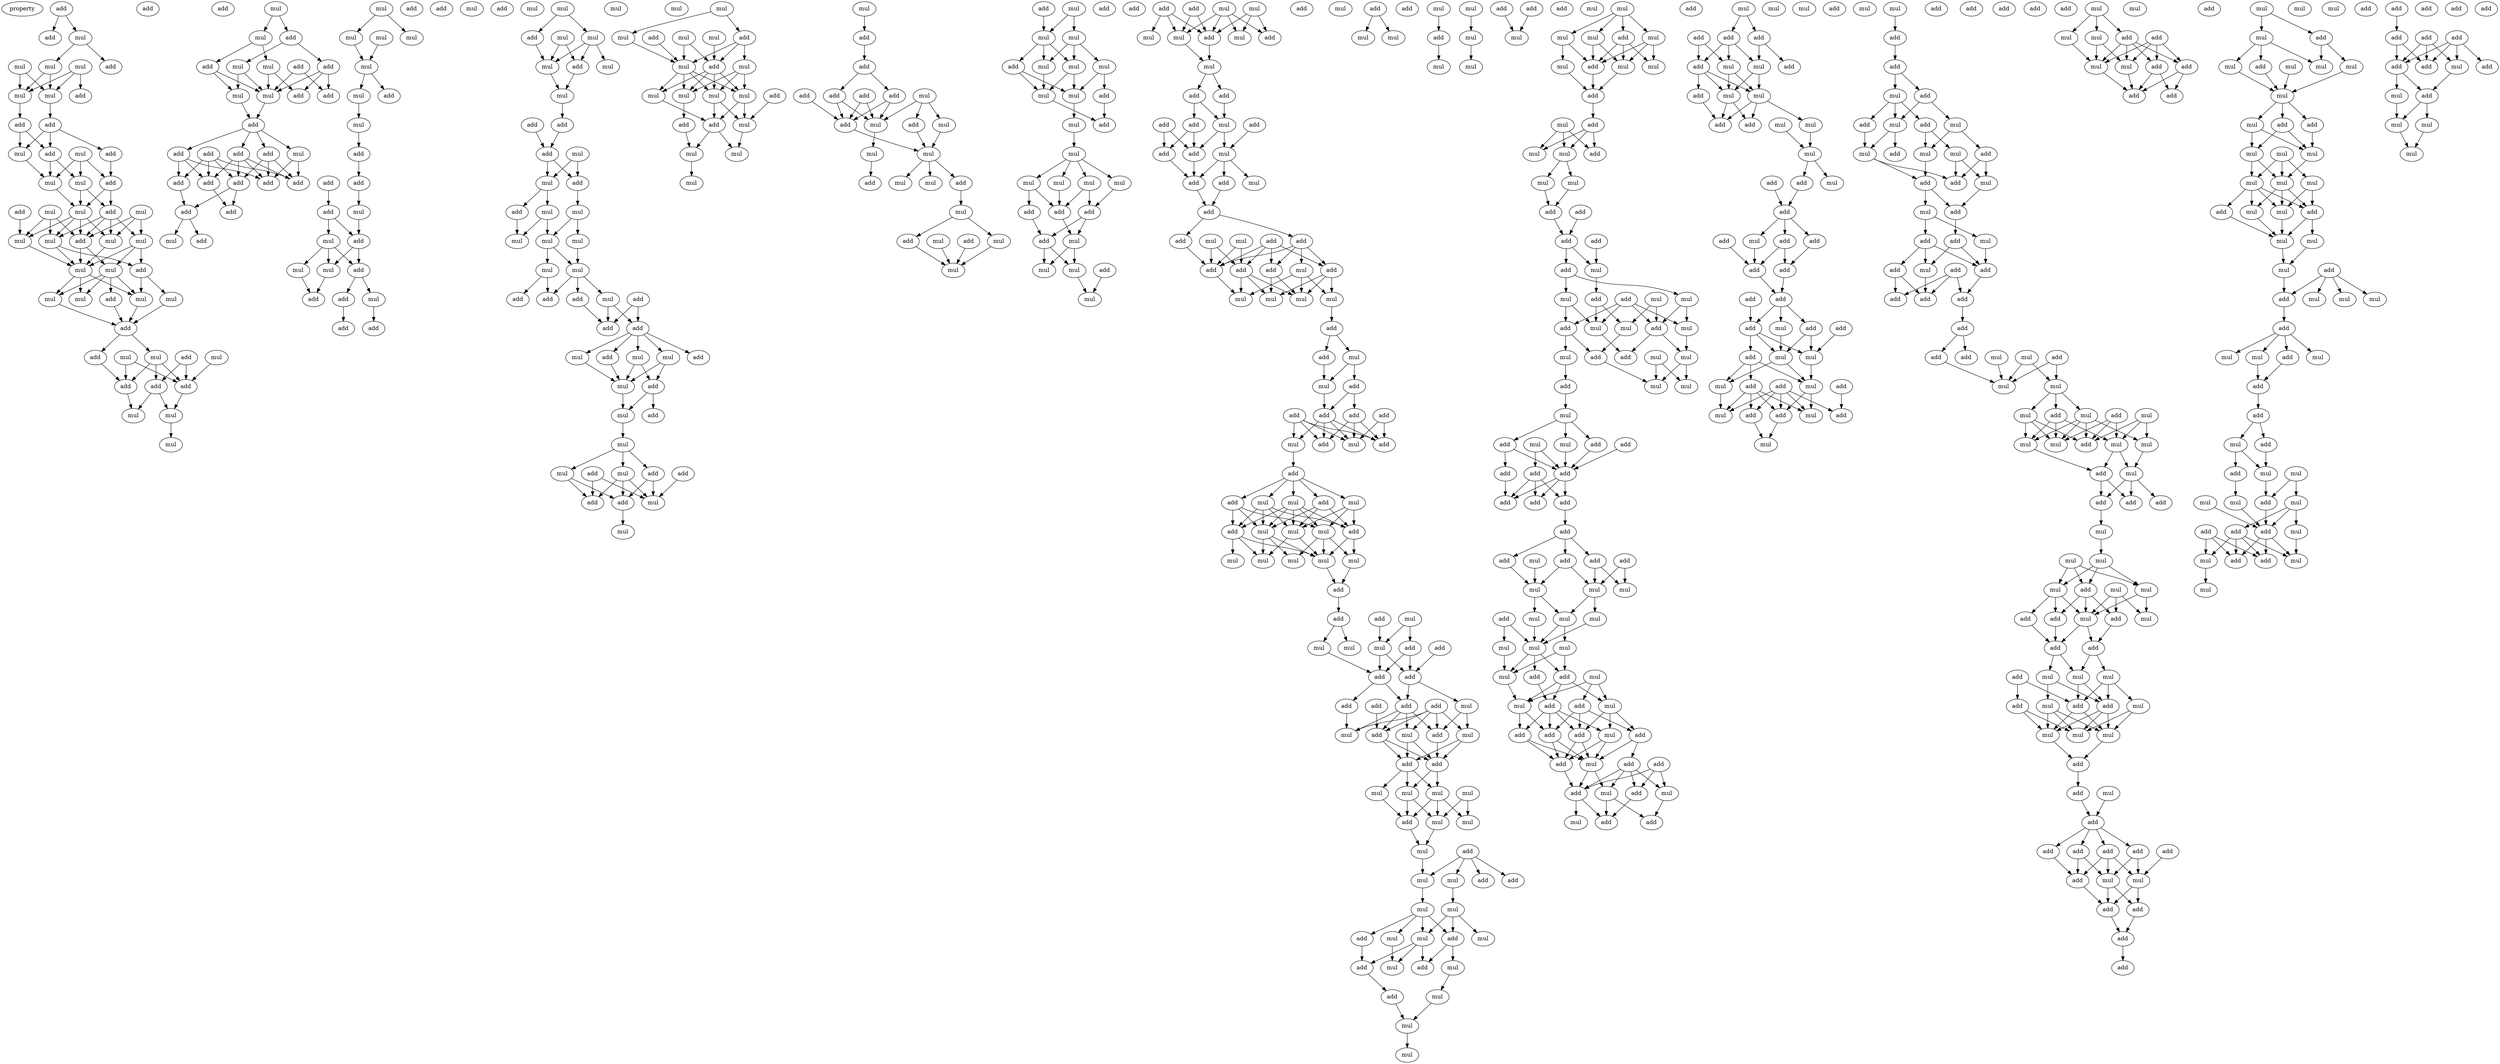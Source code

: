 digraph {
    node [fontcolor=black]
    property [mul=2,lf=1.1]
    0 [ label = add ];
    1 [ label = add ];
    2 [ label = add ];
    3 [ label = add ];
    4 [ label = mul ];
    5 [ label = mul ];
    6 [ label = mul ];
    7 [ label = add ];
    8 [ label = mul ];
    9 [ label = add ];
    10 [ label = mul ];
    11 [ label = mul ];
    12 [ label = add ];
    13 [ label = add ];
    14 [ label = mul ];
    15 [ label = mul ];
    16 [ label = add ];
    17 [ label = add ];
    18 [ label = mul ];
    19 [ label = add ];
    20 [ label = mul ];
    21 [ label = mul ];
    22 [ label = add ];
    23 [ label = mul ];
    24 [ label = mul ];
    25 [ label = add ];
    26 [ label = add ];
    27 [ label = mul ];
    28 [ label = mul ];
    29 [ label = mul ];
    30 [ label = mul ];
    31 [ label = add ];
    32 [ label = mul ];
    33 [ label = mul ];
    34 [ label = mul ];
    35 [ label = mul ];
    36 [ label = mul ];
    37 [ label = mul ];
    38 [ label = add ];
    39 [ label = add ];
    40 [ label = add ];
    41 [ label = mul ];
    42 [ label = add ];
    43 [ label = mul ];
    44 [ label = mul ];
    45 [ label = add ];
    46 [ label = add ];
    47 [ label = add ];
    48 [ label = mul ];
    49 [ label = mul ];
    50 [ label = mul ];
    51 [ label = mul ];
    52 [ label = add ];
    53 [ label = mul ];
    54 [ label = add ];
    55 [ label = mul ];
    56 [ label = mul ];
    57 [ label = add ];
    58 [ label = add ];
    59 [ label = add ];
    60 [ label = add ];
    61 [ label = mul ];
    62 [ label = mul ];
    63 [ label = add ];
    64 [ label = add ];
    65 [ label = add ];
    66 [ label = add ];
    67 [ label = mul ];
    68 [ label = add ];
    69 [ label = add ];
    70 [ label = add ];
    71 [ label = add ];
    72 [ label = add ];
    73 [ label = add ];
    74 [ label = add ];
    75 [ label = add ];
    76 [ label = mul ];
    77 [ label = add ];
    78 [ label = mul ];
    79 [ label = mul ];
    80 [ label = add ];
    81 [ label = mul ];
    82 [ label = mul ];
    83 [ label = add ];
    84 [ label = mul ];
    85 [ label = mul ];
    86 [ label = add ];
    87 [ label = mul ];
    88 [ label = add ];
    89 [ label = mul ];
    90 [ label = add ];
    91 [ label = add ];
    92 [ label = add ];
    93 [ label = mul ];
    94 [ label = add ];
    95 [ label = mul ];
    96 [ label = mul ];
    97 [ label = add ];
    98 [ label = add ];
    99 [ label = mul ];
    100 [ label = mul ];
    101 [ label = add ];
    102 [ label = mul ];
    103 [ label = add ];
    104 [ label = add ];
    105 [ label = add ];
    106 [ label = mul ];
    107 [ label = add ];
    108 [ label = mul ];
    109 [ label = mul ];
    110 [ label = mul ];
    111 [ label = mul ];
    112 [ label = add ];
    113 [ label = mul ];
    114 [ label = mul ];
    115 [ label = mul ];
    116 [ label = add ];
    117 [ label = add ];
    118 [ label = mul ];
    119 [ label = add ];
    120 [ label = add ];
    121 [ label = mul ];
    122 [ label = add ];
    123 [ label = mul ];
    124 [ label = mul ];
    125 [ label = mul ];
    126 [ label = mul ];
    127 [ label = mul ];
    128 [ label = mul ];
    129 [ label = mul ];
    130 [ label = mul ];
    131 [ label = add ];
    132 [ label = add ];
    133 [ label = add ];
    134 [ label = add ];
    135 [ label = add ];
    136 [ label = add ];
    137 [ label = mul ];
    138 [ label = add ];
    139 [ label = mul ];
    140 [ label = add ];
    141 [ label = mul ];
    142 [ label = mul ];
    143 [ label = add ];
    144 [ label = mul ];
    145 [ label = add ];
    146 [ label = mul ];
    147 [ label = add ];
    148 [ label = add ];
    149 [ label = mul ];
    150 [ label = mul ];
    151 [ label = add ];
    152 [ label = add ];
    153 [ label = mul ];
    154 [ label = add ];
    155 [ label = mul ];
    156 [ label = mul ];
    157 [ label = mul ];
    158 [ label = mul ];
    159 [ label = mul ];
    160 [ label = add ];
    161 [ label = add ];
    162 [ label = add ];
    163 [ label = mul ];
    164 [ label = mul ];
    165 [ label = mul ];
    166 [ label = mul ];
    167 [ label = mul ];
    168 [ label = mul ];
    169 [ label = add ];
    170 [ label = add ];
    171 [ label = add ];
    172 [ label = mul ];
    173 [ label = mul ];
    174 [ label = mul ];
    175 [ label = mul ];
    176 [ label = mul ];
    177 [ label = add ];
    178 [ label = add ];
    179 [ label = add ];
    180 [ label = add ];
    181 [ label = mul ];
    182 [ label = add ];
    183 [ label = add ];
    184 [ label = mul ];
    185 [ label = add ];
    186 [ label = add ];
    187 [ label = mul ];
    188 [ label = mul ];
    189 [ label = mul ];
    190 [ label = add ];
    191 [ label = mul ];
    192 [ label = mul ];
    193 [ label = add ];
    194 [ label = mul ];
    195 [ label = add ];
    196 [ label = mul ];
    197 [ label = add ];
    198 [ label = mul ];
    199 [ label = mul ];
    200 [ label = mul ];
    201 [ label = add ];
    202 [ label = add ];
    203 [ label = mul ];
    204 [ label = mul ];
    205 [ label = mul ];
    206 [ label = mul ];
    207 [ label = mul ];
    208 [ label = add ];
    209 [ label = mul ];
    210 [ label = add ];
    211 [ label = mul ];
    212 [ label = add ];
    213 [ label = mul ];
    214 [ label = mul ];
    215 [ label = mul ];
    216 [ label = mul ];
    217 [ label = mul ];
    218 [ label = mul ];
    219 [ label = add ];
    220 [ label = add ];
    221 [ label = add ];
    222 [ label = add ];
    223 [ label = add ];
    224 [ label = mul ];
    225 [ label = mul ];
    226 [ label = add ];
    227 [ label = mul ];
    228 [ label = mul ];
    229 [ label = mul ];
    230 [ label = add ];
    231 [ label = add ];
    232 [ label = mul ];
    233 [ label = mul ];
    234 [ label = add ];
    235 [ label = add ];
    236 [ label = mul ];
    237 [ label = mul ];
    238 [ label = mul ];
    239 [ label = add ];
    240 [ label = add ];
    241 [ label = add ];
    242 [ label = add ];
    243 [ label = add ];
    244 [ label = add ];
    245 [ label = mul ];
    246 [ label = mul ];
    247 [ label = add ];
    248 [ label = add ];
    249 [ label = add ];
    250 [ label = add ];
    251 [ label = mul ];
    252 [ label = add ];
    253 [ label = mul ];
    254 [ label = add ];
    255 [ label = add ];
    256 [ label = mul ];
    257 [ label = add ];
    258 [ label = mul ];
    259 [ label = add ];
    260 [ label = add ];
    261 [ label = add ];
    262 [ label = add ];
    263 [ label = mul ];
    264 [ label = mul ];
    265 [ label = mul ];
    266 [ label = mul ];
    267 [ label = add ];
    268 [ label = mul ];
    269 [ label = add ];
    270 [ label = mul ];
    271 [ label = add ];
    272 [ label = mul ];
    273 [ label = add ];
    274 [ label = add ];
    275 [ label = add ];
    276 [ label = add ];
    277 [ label = mul ];
    278 [ label = mul ];
    279 [ label = add ];
    280 [ label = add ];
    281 [ label = add ];
    282 [ label = mul ];
    283 [ label = add ];
    284 [ label = mul ];
    285 [ label = mul ];
    286 [ label = add ];
    287 [ label = mul ];
    288 [ label = add ];
    289 [ label = mul ];
    290 [ label = mul ];
    291 [ label = add ];
    292 [ label = mul ];
    293 [ label = mul ];
    294 [ label = mul ];
    295 [ label = mul ];
    296 [ label = mul ];
    297 [ label = add ];
    298 [ label = mul ];
    299 [ label = add ];
    300 [ label = add ];
    301 [ label = mul ];
    302 [ label = add ];
    303 [ label = mul ];
    304 [ label = mul ];
    305 [ label = add ];
    306 [ label = add ];
    307 [ label = add ];
    308 [ label = add ];
    309 [ label = add ];
    310 [ label = mul ];
    311 [ label = add ];
    312 [ label = add ];
    313 [ label = add ];
    314 [ label = mul ];
    315 [ label = mul ];
    316 [ label = mul ];
    317 [ label = add ];
    318 [ label = add ];
    319 [ label = add ];
    320 [ label = mul ];
    321 [ label = mul ];
    322 [ label = mul ];
    323 [ label = mul ];
    324 [ label = mul ];
    325 [ label = mul ];
    326 [ label = add ];
    327 [ label = mul ];
    328 [ label = add ];
    329 [ label = mul ];
    330 [ label = add ];
    331 [ label = mul ];
    332 [ label = add ];
    333 [ label = mul ];
    334 [ label = mul ];
    335 [ label = mul ];
    336 [ label = mul ];
    337 [ label = mul ];
    338 [ label = add ];
    339 [ label = add ];
    340 [ label = mul ];
    341 [ label = add ];
    342 [ label = mul ];
    343 [ label = add ];
    344 [ label = mul ];
    345 [ label = add ];
    346 [ label = mul ];
    347 [ label = add ];
    348 [ label = mul ];
    349 [ label = mul ];
    350 [ label = add ];
    351 [ label = mul ];
    352 [ label = mul ];
    353 [ label = add ];
    354 [ label = mul ];
    355 [ label = mul ];
    356 [ label = mul ];
    357 [ label = add ];
    358 [ label = add ];
    359 [ label = add ];
    360 [ label = mul ];
    361 [ label = mul ];
    362 [ label = mul ];
    363 [ label = mul ];
    364 [ label = add ];
    365 [ label = mul ];
    366 [ label = add ];
    367 [ label = mul ];
    368 [ label = mul ];
    369 [ label = mul ];
    370 [ label = add ];
    371 [ label = mul ];
    372 [ label = mul ];
    373 [ label = add ];
    374 [ label = mul ];
    375 [ label = add ];
    376 [ label = add ];
    377 [ label = mul ];
    378 [ label = mul ];
    379 [ label = mul ];
    380 [ label = mul ];
    381 [ label = add ];
    382 [ label = add ];
    383 [ label = add ];
    384 [ label = add ];
    385 [ label = add ];
    386 [ label = mul ];
    387 [ label = mul ];
    388 [ label = mul ];
    389 [ label = add ];
    390 [ label = add ];
    391 [ label = mul ];
    392 [ label = mul ];
    393 [ label = add ];
    394 [ label = add ];
    395 [ label = mul ];
    396 [ label = mul ];
    397 [ label = mul ];
    398 [ label = add ];
    399 [ label = add ];
    400 [ label = mul ];
    401 [ label = mul ];
    402 [ label = mul ];
    403 [ label = mul ];
    404 [ label = add ];
    405 [ label = mul ];
    406 [ label = add ];
    407 [ label = mul ];
    408 [ label = add ];
    409 [ label = add ];
    410 [ label = mul ];
    411 [ label = add ];
    412 [ label = add ];
    413 [ label = add ];
    414 [ label = add ];
    415 [ label = add ];
    416 [ label = add ];
    417 [ label = add ];
    418 [ label = add ];
    419 [ label = add ];
    420 [ label = add ];
    421 [ label = add ];
    422 [ label = mul ];
    423 [ label = mul ];
    424 [ label = mul ];
    425 [ label = mul ];
    426 [ label = add ];
    427 [ label = mul ];
    428 [ label = mul ];
    429 [ label = mul ];
    430 [ label = mul ];
    431 [ label = mul ];
    432 [ label = mul ];
    433 [ label = add ];
    434 [ label = mul ];
    435 [ label = add ];
    436 [ label = mul ];
    437 [ label = mul ];
    438 [ label = mul ];
    439 [ label = add ];
    440 [ label = add ];
    441 [ label = add ];
    442 [ label = mul ];
    443 [ label = add ];
    444 [ label = add ];
    445 [ label = add ];
    446 [ label = add ];
    447 [ label = add ];
    448 [ label = mul ];
    449 [ label = add ];
    450 [ label = add ];
    451 [ label = mul ];
    452 [ label = mul ];
    453 [ label = add ];
    454 [ label = add ];
    455 [ label = add ];
    456 [ label = mul ];
    457 [ label = mul ];
    458 [ label = add ];
    459 [ label = add ];
    460 [ label = add ];
    461 [ label = mul ];
    462 [ label = add ];
    463 [ label = add ];
    464 [ label = mul ];
    465 [ label = add ];
    466 [ label = mul ];
    467 [ label = mul ];
    468 [ label = mul ];
    469 [ label = add ];
    470 [ label = add ];
    471 [ label = mul ];
    472 [ label = mul ];
    473 [ label = mul ];
    474 [ label = add ];
    475 [ label = add ];
    476 [ label = mul ];
    477 [ label = add ];
    478 [ label = add ];
    479 [ label = add ];
    480 [ label = add ];
    481 [ label = mul ];
    482 [ label = add ];
    483 [ label = add ];
    484 [ label = add ];
    485 [ label = add ];
    486 [ label = add ];
    487 [ label = mul ];
    488 [ label = add ];
    489 [ label = add ];
    490 [ label = mul ];
    491 [ label = add ];
    492 [ label = mul ];
    493 [ label = add ];
    494 [ label = add ];
    495 [ label = mul ];
    496 [ label = mul ];
    497 [ label = add ];
    498 [ label = add ];
    499 [ label = add ];
    500 [ label = mul ];
    501 [ label = mul ];
    502 [ label = add ];
    503 [ label = mul ];
    504 [ label = mul ];
    505 [ label = add ];
    506 [ label = mul ];
    507 [ label = mul ];
    508 [ label = add ];
    509 [ label = add ];
    510 [ label = add ];
    511 [ label = mul ];
    512 [ label = add ];
    513 [ label = mul ];
    514 [ label = mul ];
    515 [ label = add ];
    516 [ label = add ];
    517 [ label = add ];
    518 [ label = mul ];
    519 [ label = mul ];
    520 [ label = mul ];
    521 [ label = add ];
    522 [ label = mul ];
    523 [ label = add ];
    524 [ label = add ];
    525 [ label = mul ];
    526 [ label = add ];
    527 [ label = add ];
    528 [ label = mul ];
    529 [ label = add ];
    530 [ label = mul ];
    531 [ label = add ];
    532 [ label = add ];
    533 [ label = add ];
    534 [ label = add ];
    535 [ label = add ];
    536 [ label = add ];
    537 [ label = add ];
    538 [ label = mul ];
    539 [ label = add ];
    540 [ label = mul ];
    541 [ label = add ];
    542 [ label = mul ];
    543 [ label = mul ];
    544 [ label = mul ];
    545 [ label = add ];
    546 [ label = add ];
    547 [ label = mul ];
    548 [ label = mul ];
    549 [ label = mul ];
    550 [ label = mul ];
    551 [ label = add ];
    552 [ label = mul ];
    553 [ label = mul ];
    554 [ label = mul ];
    555 [ label = add ];
    556 [ label = add ];
    557 [ label = add ];
    558 [ label = add ];
    559 [ label = mul ];
    560 [ label = mul ];
    561 [ label = mul ];
    562 [ label = mul ];
    563 [ label = mul ];
    564 [ label = mul ];
    565 [ label = add ];
    566 [ label = add ];
    567 [ label = mul ];
    568 [ label = add ];
    569 [ label = mul ];
    570 [ label = add ];
    571 [ label = add ];
    572 [ label = add ];
    573 [ label = mul ];
    574 [ label = mul ];
    575 [ label = mul ];
    576 [ label = add ];
    577 [ label = add ];
    578 [ label = add ];
    579 [ label = add ];
    580 [ label = mul ];
    581 [ label = mul ];
    582 [ label = mul ];
    583 [ label = mul ];
    584 [ label = mul ];
    585 [ label = add ];
    586 [ label = mul ];
    587 [ label = add ];
    588 [ label = add ];
    589 [ label = add ];
    590 [ label = add ];
    591 [ label = add ];
    592 [ label = add ];
    593 [ label = add ];
    594 [ label = mul ];
    595 [ label = mul ];
    596 [ label = add ];
    597 [ label = add ];
    598 [ label = add ];
    599 [ label = add ];
    600 [ label = add ];
    601 [ label = add ];
    602 [ label = add ];
    603 [ label = add ];
    604 [ label = add ];
    605 [ label = add ];
    606 [ label = mul ];
    607 [ label = add ];
    608 [ label = mul ];
    609 [ label = mul ];
    610 [ label = add ];
    611 [ label = add ];
    612 [ label = mul ];
    613 [ label = mul ];
    614 [ label = add ];
    615 [ label = add ];
    616 [ label = add ];
    617 [ label = mul ];
    618 [ label = add ];
    619 [ label = mul ];
    620 [ label = add ];
    621 [ label = mul ];
    622 [ label = mul ];
    623 [ label = add ];
    624 [ label = mul ];
    625 [ label = mul ];
    626 [ label = mul ];
    627 [ label = mul ];
    628 [ label = add ];
    629 [ label = mul ];
    630 [ label = add ];
    631 [ label = mul ];
    632 [ label = mul ];
    633 [ label = mul ];
    634 [ label = mul ];
    635 [ label = mul ];
    636 [ label = mul ];
    637 [ label = mul ];
    638 [ label = add ];
    639 [ label = mul ];
    640 [ label = add ];
    641 [ label = mul ];
    642 [ label = mul ];
    643 [ label = mul ];
    644 [ label = add ];
    645 [ label = mul ];
    646 [ label = mul ];
    647 [ label = add ];
    648 [ label = mul ];
    649 [ label = mul ];
    650 [ label = add ];
    651 [ label = mul ];
    652 [ label = mul ];
    653 [ label = mul ];
    654 [ label = mul ];
    655 [ label = add ];
    656 [ label = add ];
    657 [ label = add ];
    658 [ label = add ];
    659 [ label = mul ];
    660 [ label = add ];
    661 [ label = mul ];
    662 [ label = mul ];
    663 [ label = add ];
    664 [ label = mul ];
    665 [ label = mul ];
    666 [ label = mul ];
    667 [ label = add ];
    668 [ label = add ];
    669 [ label = mul ];
    670 [ label = add ];
    671 [ label = add ];
    672 [ label = add ];
    673 [ label = mul ];
    674 [ label = mul ];
    675 [ label = add ];
    676 [ label = mul ];
    677 [ label = add ];
    678 [ label = add ];
    679 [ label = add ];
    680 [ label = add ];
    681 [ label = add ];
    682 [ label = add ];
    683 [ label = add ];
    684 [ label = mul ];
    685 [ label = mul ];
    686 [ label = add ];
    687 [ label = add ];
    688 [ label = mul ];
    689 [ label = mul ];
    690 [ label = mul ];
    691 [ label = add ];
    692 [ label = add ];
    0 -> 3 [ name = 0 ];
    0 -> 4 [ name = 1 ];
    4 -> 5 [ name = 2 ];
    4 -> 7 [ name = 3 ];
    5 -> 10 [ name = 4 ];
    5 -> 11 [ name = 5 ];
    6 -> 9 [ name = 6 ];
    6 -> 10 [ name = 7 ];
    6 -> 11 [ name = 8 ];
    8 -> 10 [ name = 9 ];
    8 -> 11 [ name = 10 ];
    10 -> 13 [ name = 11 ];
    11 -> 12 [ name = 12 ];
    12 -> 15 [ name = 13 ];
    12 -> 16 [ name = 14 ];
    12 -> 17 [ name = 15 ];
    13 -> 15 [ name = 16 ];
    13 -> 17 [ name = 17 ];
    14 -> 18 [ name = 18 ];
    14 -> 19 [ name = 19 ];
    14 -> 20 [ name = 20 ];
    15 -> 18 [ name = 21 ];
    16 -> 19 [ name = 22 ];
    17 -> 18 [ name = 23 ];
    17 -> 20 [ name = 24 ];
    18 -> 24 [ name = 25 ];
    19 -> 24 [ name = 26 ];
    19 -> 25 [ name = 27 ];
    20 -> 24 [ name = 28 ];
    20 -> 25 [ name = 29 ];
    21 -> 26 [ name = 30 ];
    21 -> 28 [ name = 31 ];
    21 -> 29 [ name = 32 ];
    22 -> 30 [ name = 33 ];
    23 -> 26 [ name = 34 ];
    23 -> 27 [ name = 35 ];
    23 -> 30 [ name = 36 ];
    24 -> 26 [ name = 37 ];
    24 -> 27 [ name = 38 ];
    24 -> 28 [ name = 39 ];
    24 -> 30 [ name = 40 ];
    25 -> 26 [ name = 41 ];
    25 -> 27 [ name = 42 ];
    25 -> 28 [ name = 43 ];
    25 -> 29 [ name = 44 ];
    26 -> 32 [ name = 45 ];
    26 -> 33 [ name = 46 ];
    27 -> 31 [ name = 47 ];
    27 -> 33 [ name = 48 ];
    28 -> 33 [ name = 49 ];
    29 -> 31 [ name = 50 ];
    29 -> 32 [ name = 51 ];
    29 -> 33 [ name = 52 ];
    30 -> 33 [ name = 53 ];
    31 -> 35 [ name = 54 ];
    31 -> 36 [ name = 55 ];
    32 -> 34 [ name = 56 ];
    32 -> 36 [ name = 57 ];
    32 -> 37 [ name = 58 ];
    32 -> 38 [ name = 59 ];
    33 -> 34 [ name = 60 ];
    33 -> 36 [ name = 61 ];
    33 -> 37 [ name = 62 ];
    34 -> 39 [ name = 63 ];
    35 -> 39 [ name = 64 ];
    36 -> 39 [ name = 65 ];
    38 -> 39 [ name = 66 ];
    39 -> 40 [ name = 67 ];
    39 -> 44 [ name = 68 ];
    40 -> 46 [ name = 69 ];
    41 -> 45 [ name = 70 ];
    42 -> 45 [ name = 71 ];
    42 -> 47 [ name = 72 ];
    43 -> 45 [ name = 73 ];
    43 -> 46 [ name = 74 ];
    44 -> 45 [ name = 75 ];
    44 -> 46 [ name = 76 ];
    44 -> 47 [ name = 77 ];
    45 -> 49 [ name = 78 ];
    46 -> 48 [ name = 79 ];
    47 -> 48 [ name = 80 ];
    47 -> 49 [ name = 81 ];
    49 -> 51 [ name = 82 ];
    50 -> 52 [ name = 83 ];
    50 -> 53 [ name = 84 ];
    52 -> 54 [ name = 85 ];
    52 -> 55 [ name = 86 ];
    53 -> 56 [ name = 87 ];
    53 -> 57 [ name = 88 ];
    54 -> 59 [ name = 89 ];
    54 -> 60 [ name = 90 ];
    54 -> 61 [ name = 91 ];
    55 -> 61 [ name = 92 ];
    55 -> 62 [ name = 93 ];
    56 -> 59 [ name = 94 ];
    56 -> 61 [ name = 95 ];
    57 -> 61 [ name = 96 ];
    57 -> 62 [ name = 97 ];
    58 -> 60 [ name = 98 ];
    58 -> 61 [ name = 99 ];
    61 -> 63 [ name = 100 ];
    62 -> 63 [ name = 101 ];
    63 -> 64 [ name = 102 ];
    63 -> 65 [ name = 103 ];
    63 -> 67 [ name = 104 ];
    63 -> 68 [ name = 105 ];
    64 -> 69 [ name = 106 ];
    64 -> 70 [ name = 107 ];
    64 -> 71 [ name = 108 ];
    64 -> 72 [ name = 109 ];
    65 -> 69 [ name = 110 ];
    65 -> 72 [ name = 111 ];
    65 -> 73 [ name = 112 ];
    66 -> 69 [ name = 113 ];
    66 -> 70 [ name = 114 ];
    66 -> 71 [ name = 115 ];
    66 -> 73 [ name = 116 ];
    67 -> 70 [ name = 117 ];
    67 -> 72 [ name = 118 ];
    68 -> 70 [ name = 119 ];
    68 -> 71 [ name = 120 ];
    68 -> 72 [ name = 121 ];
    69 -> 75 [ name = 122 ];
    71 -> 74 [ name = 123 ];
    71 -> 75 [ name = 124 ];
    73 -> 74 [ name = 125 ];
    74 -> 76 [ name = 126 ];
    74 -> 77 [ name = 127 ];
    78 -> 79 [ name = 128 ];
    78 -> 82 [ name = 129 ];
    79 -> 84 [ name = 130 ];
    81 -> 84 [ name = 131 ];
    84 -> 85 [ name = 132 ];
    84 -> 86 [ name = 133 ];
    85 -> 87 [ name = 134 ];
    87 -> 88 [ name = 135 ];
    88 -> 90 [ name = 136 ];
    90 -> 93 [ name = 137 ];
    91 -> 92 [ name = 138 ];
    92 -> 95 [ name = 139 ];
    92 -> 97 [ name = 140 ];
    93 -> 97 [ name = 141 ];
    95 -> 98 [ name = 142 ];
    95 -> 99 [ name = 143 ];
    95 -> 100 [ name = 144 ];
    97 -> 98 [ name = 145 ];
    97 -> 100 [ name = 146 ];
    98 -> 102 [ name = 147 ];
    98 -> 103 [ name = 148 ];
    99 -> 101 [ name = 149 ];
    100 -> 101 [ name = 150 ];
    102 -> 104 [ name = 151 ];
    103 -> 105 [ name = 152 ];
    106 -> 107 [ name = 153 ];
    106 -> 108 [ name = 154 ];
    107 -> 110 [ name = 155 ];
    108 -> 110 [ name = 156 ];
    108 -> 111 [ name = 157 ];
    108 -> 112 [ name = 158 ];
    109 -> 110 [ name = 159 ];
    109 -> 112 [ name = 160 ];
    110 -> 113 [ name = 161 ];
    112 -> 113 [ name = 162 ];
    113 -> 117 [ name = 163 ];
    116 -> 119 [ name = 164 ];
    117 -> 119 [ name = 165 ];
    118 -> 120 [ name = 166 ];
    118 -> 121 [ name = 167 ];
    119 -> 120 [ name = 168 ];
    119 -> 121 [ name = 169 ];
    120 -> 124 [ name = 170 ];
    121 -> 122 [ name = 171 ];
    121 -> 123 [ name = 172 ];
    122 -> 126 [ name = 173 ];
    123 -> 125 [ name = 174 ];
    123 -> 126 [ name = 175 ];
    124 -> 125 [ name = 176 ];
    124 -> 127 [ name = 177 ];
    125 -> 128 [ name = 178 ];
    125 -> 129 [ name = 179 ];
    127 -> 129 [ name = 180 ];
    128 -> 131 [ name = 181 ];
    128 -> 132 [ name = 182 ];
    129 -> 130 [ name = 183 ];
    129 -> 131 [ name = 184 ];
    129 -> 134 [ name = 185 ];
    130 -> 135 [ name = 186 ];
    130 -> 136 [ name = 187 ];
    133 -> 135 [ name = 188 ];
    133 -> 136 [ name = 189 ];
    134 -> 136 [ name = 190 ];
    135 -> 137 [ name = 191 ];
    135 -> 138 [ name = 192 ];
    135 -> 139 [ name = 193 ];
    135 -> 140 [ name = 194 ];
    135 -> 141 [ name = 195 ];
    137 -> 142 [ name = 196 ];
    137 -> 143 [ name = 197 ];
    139 -> 142 [ name = 198 ];
    139 -> 143 [ name = 199 ];
    140 -> 142 [ name = 200 ];
    141 -> 142 [ name = 201 ];
    142 -> 144 [ name = 202 ];
    143 -> 144 [ name = 203 ];
    143 -> 145 [ name = 204 ];
    144 -> 146 [ name = 205 ];
    146 -> 149 [ name = 206 ];
    146 -> 150 [ name = 207 ];
    146 -> 151 [ name = 208 ];
    147 -> 152 [ name = 209 ];
    147 -> 153 [ name = 210 ];
    148 -> 153 [ name = 211 ];
    149 -> 152 [ name = 212 ];
    149 -> 154 [ name = 213 ];
    150 -> 152 [ name = 214 ];
    150 -> 153 [ name = 215 ];
    150 -> 154 [ name = 216 ];
    151 -> 153 [ name = 217 ];
    151 -> 154 [ name = 218 ];
    154 -> 155 [ name = 219 ];
    156 -> 157 [ name = 220 ];
    156 -> 160 [ name = 221 ];
    157 -> 164 [ name = 222 ];
    158 -> 162 [ name = 223 ];
    158 -> 164 [ name = 224 ];
    159 -> 162 [ name = 225 ];
    160 -> 162 [ name = 226 ];
    160 -> 163 [ name = 227 ];
    160 -> 164 [ name = 228 ];
    161 -> 164 [ name = 229 ];
    162 -> 165 [ name = 230 ];
    162 -> 166 [ name = 231 ];
    162 -> 167 [ name = 232 ];
    162 -> 168 [ name = 233 ];
    163 -> 165 [ name = 234 ];
    163 -> 166 [ name = 235 ];
    163 -> 167 [ name = 236 ];
    164 -> 165 [ name = 237 ];
    164 -> 166 [ name = 238 ];
    164 -> 167 [ name = 239 ];
    164 -> 168 [ name = 240 ];
    165 -> 170 [ name = 241 ];
    165 -> 172 [ name = 242 ];
    166 -> 170 [ name = 243 ];
    166 -> 172 [ name = 244 ];
    167 -> 171 [ name = 245 ];
    168 -> 170 [ name = 246 ];
    169 -> 172 [ name = 247 ];
    170 -> 173 [ name = 248 ];
    170 -> 174 [ name = 249 ];
    171 -> 173 [ name = 250 ];
    172 -> 174 [ name = 251 ];
    173 -> 175 [ name = 252 ];
    176 -> 177 [ name = 253 ];
    177 -> 178 [ name = 254 ];
    178 -> 182 [ name = 255 ];
    178 -> 183 [ name = 256 ];
    179 -> 184 [ name = 257 ];
    179 -> 185 [ name = 258 ];
    180 -> 185 [ name = 259 ];
    181 -> 184 [ name = 260 ];
    181 -> 186 [ name = 261 ];
    181 -> 187 [ name = 262 ];
    182 -> 184 [ name = 263 ];
    182 -> 185 [ name = 264 ];
    183 -> 184 [ name = 265 ];
    183 -> 185 [ name = 266 ];
    184 -> 188 [ name = 267 ];
    185 -> 189 [ name = 268 ];
    186 -> 189 [ name = 269 ];
    187 -> 189 [ name = 270 ];
    188 -> 190 [ name = 271 ];
    189 -> 191 [ name = 272 ];
    189 -> 192 [ name = 273 ];
    189 -> 193 [ name = 274 ];
    193 -> 194 [ name = 275 ];
    194 -> 195 [ name = 276 ];
    194 -> 198 [ name = 277 ];
    195 -> 199 [ name = 278 ];
    196 -> 199 [ name = 279 ];
    197 -> 199 [ name = 280 ];
    198 -> 199 [ name = 281 ];
    200 -> 203 [ name = 282 ];
    200 -> 204 [ name = 283 ];
    201 -> 203 [ name = 284 ];
    203 -> 206 [ name = 285 ];
    203 -> 207 [ name = 286 ];
    203 -> 208 [ name = 287 ];
    204 -> 205 [ name = 288 ];
    204 -> 206 [ name = 289 ];
    204 -> 207 [ name = 290 ];
    205 -> 209 [ name = 291 ];
    205 -> 210 [ name = 292 ];
    206 -> 209 [ name = 293 ];
    206 -> 211 [ name = 294 ];
    207 -> 211 [ name = 295 ];
    208 -> 209 [ name = 296 ];
    208 -> 211 [ name = 297 ];
    209 -> 213 [ name = 298 ];
    210 -> 212 [ name = 299 ];
    211 -> 212 [ name = 300 ];
    213 -> 214 [ name = 301 ];
    214 -> 215 [ name = 302 ];
    214 -> 216 [ name = 303 ];
    214 -> 217 [ name = 304 ];
    214 -> 218 [ name = 305 ];
    215 -> 220 [ name = 306 ];
    215 -> 222 [ name = 307 ];
    216 -> 221 [ name = 308 ];
    217 -> 222 [ name = 309 ];
    218 -> 221 [ name = 310 ];
    218 -> 222 [ name = 311 ];
    220 -> 223 [ name = 312 ];
    221 -> 223 [ name = 313 ];
    221 -> 224 [ name = 314 ];
    222 -> 224 [ name = 315 ];
    223 -> 225 [ name = 316 ];
    223 -> 227 [ name = 317 ];
    224 -> 225 [ name = 318 ];
    224 -> 227 [ name = 319 ];
    226 -> 228 [ name = 320 ];
    227 -> 228 [ name = 321 ];
    229 -> 234 [ name = 322 ];
    229 -> 235 [ name = 323 ];
    229 -> 237 [ name = 324 ];
    230 -> 234 [ name = 325 ];
    230 -> 236 [ name = 326 ];
    231 -> 233 [ name = 327 ];
    231 -> 234 [ name = 328 ];
    231 -> 236 [ name = 329 ];
    232 -> 234 [ name = 330 ];
    232 -> 235 [ name = 331 ];
    232 -> 236 [ name = 332 ];
    232 -> 237 [ name = 333 ];
    234 -> 238 [ name = 334 ];
    236 -> 238 [ name = 335 ];
    238 -> 239 [ name = 336 ];
    238 -> 240 [ name = 337 ];
    239 -> 244 [ name = 338 ];
    239 -> 245 [ name = 339 ];
    240 -> 245 [ name = 340 ];
    241 -> 246 [ name = 341 ];
    242 -> 247 [ name = 342 ];
    242 -> 248 [ name = 343 ];
    244 -> 247 [ name = 344 ];
    244 -> 248 [ name = 345 ];
    245 -> 246 [ name = 346 ];
    245 -> 247 [ name = 347 ];
    246 -> 249 [ name = 348 ];
    246 -> 250 [ name = 349 ];
    246 -> 251 [ name = 350 ];
    247 -> 250 [ name = 351 ];
    248 -> 250 [ name = 352 ];
    249 -> 252 [ name = 353 ];
    250 -> 252 [ name = 354 ];
    252 -> 254 [ name = 355 ];
    252 -> 257 [ name = 356 ];
    253 -> 261 [ name = 357 ];
    253 -> 262 [ name = 358 ];
    254 -> 261 [ name = 359 ];
    255 -> 259 [ name = 360 ];
    255 -> 260 [ name = 361 ];
    255 -> 261 [ name = 362 ];
    255 -> 262 [ name = 363 ];
    256 -> 261 [ name = 364 ];
    256 -> 262 [ name = 365 ];
    257 -> 258 [ name = 366 ];
    257 -> 259 [ name = 367 ];
    257 -> 260 [ name = 368 ];
    257 -> 261 [ name = 369 ];
    258 -> 264 [ name = 370 ];
    258 -> 265 [ name = 371 ];
    258 -> 266 [ name = 372 ];
    259 -> 263 [ name = 373 ];
    259 -> 264 [ name = 374 ];
    259 -> 265 [ name = 375 ];
    260 -> 263 [ name = 376 ];
    260 -> 264 [ name = 377 ];
    261 -> 266 [ name = 378 ];
    262 -> 263 [ name = 379 ];
    262 -> 264 [ name = 380 ];
    262 -> 266 [ name = 381 ];
    265 -> 267 [ name = 382 ];
    267 -> 268 [ name = 383 ];
    267 -> 269 [ name = 384 ];
    268 -> 270 [ name = 385 ];
    268 -> 271 [ name = 386 ];
    269 -> 270 [ name = 387 ];
    270 -> 276 [ name = 388 ];
    271 -> 273 [ name = 389 ];
    271 -> 276 [ name = 390 ];
    273 -> 278 [ name = 391 ];
    273 -> 279 [ name = 392 ];
    273 -> 280 [ name = 393 ];
    274 -> 277 [ name = 394 ];
    274 -> 278 [ name = 395 ];
    274 -> 279 [ name = 396 ];
    274 -> 280 [ name = 397 ];
    275 -> 278 [ name = 398 ];
    275 -> 280 [ name = 399 ];
    276 -> 277 [ name = 400 ];
    276 -> 278 [ name = 401 ];
    276 -> 279 [ name = 402 ];
    276 -> 280 [ name = 403 ];
    277 -> 281 [ name = 404 ];
    281 -> 282 [ name = 405 ];
    281 -> 283 [ name = 406 ];
    281 -> 284 [ name = 407 ];
    281 -> 285 [ name = 408 ];
    281 -> 286 [ name = 409 ];
    282 -> 287 [ name = 410 ];
    282 -> 288 [ name = 411 ];
    282 -> 289 [ name = 412 ];
    282 -> 290 [ name = 413 ];
    282 -> 291 [ name = 414 ];
    283 -> 287 [ name = 415 ];
    283 -> 288 [ name = 416 ];
    283 -> 289 [ name = 417 ];
    284 -> 289 [ name = 418 ];
    284 -> 290 [ name = 419 ];
    284 -> 291 [ name = 420 ];
    285 -> 287 [ name = 421 ];
    285 -> 288 [ name = 422 ];
    285 -> 290 [ name = 423 ];
    285 -> 291 [ name = 424 ];
    286 -> 287 [ name = 425 ];
    286 -> 290 [ name = 426 ];
    286 -> 291 [ name = 427 ];
    287 -> 294 [ name = 428 ];
    287 -> 295 [ name = 429 ];
    287 -> 296 [ name = 430 ];
    288 -> 292 [ name = 431 ];
    288 -> 295 [ name = 432 ];
    288 -> 296 [ name = 433 ];
    289 -> 293 [ name = 434 ];
    289 -> 294 [ name = 435 ];
    289 -> 295 [ name = 436 ];
    290 -> 295 [ name = 437 ];
    290 -> 296 [ name = 438 ];
    291 -> 293 [ name = 439 ];
    291 -> 295 [ name = 440 ];
    293 -> 297 [ name = 441 ];
    295 -> 297 [ name = 442 ];
    297 -> 300 [ name = 443 ];
    298 -> 302 [ name = 444 ];
    298 -> 304 [ name = 445 ];
    299 -> 304 [ name = 446 ];
    300 -> 301 [ name = 447 ];
    300 -> 303 [ name = 448 ];
    302 -> 306 [ name = 449 ];
    302 -> 307 [ name = 450 ];
    303 -> 307 [ name = 451 ];
    304 -> 306 [ name = 452 ];
    304 -> 307 [ name = 453 ];
    305 -> 306 [ name = 454 ];
    306 -> 309 [ name = 455 ];
    306 -> 310 [ name = 456 ];
    307 -> 308 [ name = 457 ];
    307 -> 309 [ name = 458 ];
    308 -> 314 [ name = 459 ];
    309 -> 313 [ name = 460 ];
    309 -> 314 [ name = 461 ];
    309 -> 316 [ name = 462 ];
    309 -> 317 [ name = 463 ];
    310 -> 315 [ name = 464 ];
    310 -> 317 [ name = 465 ];
    311 -> 313 [ name = 466 ];
    312 -> 313 [ name = 467 ];
    312 -> 314 [ name = 468 ];
    312 -> 315 [ name = 469 ];
    312 -> 316 [ name = 470 ];
    312 -> 317 [ name = 471 ];
    313 -> 318 [ name = 472 ];
    313 -> 319 [ name = 473 ];
    315 -> 318 [ name = 474 ];
    315 -> 319 [ name = 475 ];
    316 -> 318 [ name = 476 ];
    316 -> 319 [ name = 477 ];
    317 -> 319 [ name = 478 ];
    318 -> 320 [ name = 479 ];
    318 -> 322 [ name = 480 ];
    318 -> 323 [ name = 481 ];
    319 -> 320 [ name = 482 ];
    319 -> 322 [ name = 483 ];
    320 -> 325 [ name = 484 ];
    320 -> 326 [ name = 485 ];
    321 -> 324 [ name = 486 ];
    321 -> 325 [ name = 487 ];
    322 -> 324 [ name = 488 ];
    322 -> 325 [ name = 489 ];
    322 -> 326 [ name = 490 ];
    323 -> 326 [ name = 491 ];
    325 -> 327 [ name = 492 ];
    326 -> 327 [ name = 493 ];
    327 -> 329 [ name = 494 ];
    328 -> 329 [ name = 495 ];
    328 -> 330 [ name = 496 ];
    328 -> 331 [ name = 497 ];
    328 -> 332 [ name = 498 ];
    329 -> 334 [ name = 499 ];
    331 -> 333 [ name = 500 ];
    333 -> 335 [ name = 501 ];
    333 -> 336 [ name = 502 ];
    333 -> 338 [ name = 503 ];
    334 -> 336 [ name = 504 ];
    334 -> 337 [ name = 505 ];
    334 -> 338 [ name = 506 ];
    334 -> 339 [ name = 507 ];
    336 -> 340 [ name = 508 ];
    336 -> 341 [ name = 509 ];
    336 -> 343 [ name = 510 ];
    337 -> 340 [ name = 511 ];
    338 -> 341 [ name = 512 ];
    338 -> 342 [ name = 513 ];
    339 -> 343 [ name = 514 ];
    342 -> 344 [ name = 515 ];
    343 -> 345 [ name = 516 ];
    344 -> 346 [ name = 517 ];
    345 -> 346 [ name = 518 ];
    346 -> 349 [ name = 519 ];
    347 -> 348 [ name = 520 ];
    347 -> 352 [ name = 521 ];
    351 -> 353 [ name = 522 ];
    353 -> 354 [ name = 523 ];
    355 -> 356 [ name = 524 ];
    356 -> 361 [ name = 525 ];
    357 -> 362 [ name = 526 ];
    359 -> 362 [ name = 527 ];
    363 -> 365 [ name = 528 ];
    363 -> 366 [ name = 529 ];
    363 -> 367 [ name = 530 ];
    363 -> 368 [ name = 531 ];
    365 -> 369 [ name = 532 ];
    365 -> 370 [ name = 533 ];
    365 -> 372 [ name = 534 ];
    366 -> 369 [ name = 535 ];
    366 -> 370 [ name = 536 ];
    366 -> 372 [ name = 537 ];
    367 -> 369 [ name = 538 ];
    367 -> 370 [ name = 539 ];
    368 -> 370 [ name = 540 ];
    368 -> 371 [ name = 541 ];
    369 -> 373 [ name = 542 ];
    370 -> 373 [ name = 543 ];
    371 -> 373 [ name = 544 ];
    373 -> 375 [ name = 545 ];
    374 -> 376 [ name = 546 ];
    374 -> 377 [ name = 547 ];
    374 -> 378 [ name = 548 ];
    375 -> 376 [ name = 549 ];
    375 -> 377 [ name = 550 ];
    375 -> 378 [ name = 551 ];
    378 -> 379 [ name = 552 ];
    378 -> 380 [ name = 553 ];
    379 -> 382 [ name = 554 ];
    380 -> 382 [ name = 555 ];
    381 -> 383 [ name = 556 ];
    382 -> 383 [ name = 557 ];
    383 -> 385 [ name = 558 ];
    383 -> 386 [ name = 559 ];
    384 -> 386 [ name = 560 ];
    385 -> 387 [ name = 561 ];
    385 -> 388 [ name = 562 ];
    386 -> 390 [ name = 563 ];
    387 -> 394 [ name = 564 ];
    387 -> 396 [ name = 565 ];
    388 -> 393 [ name = 566 ];
    388 -> 395 [ name = 567 ];
    389 -> 393 [ name = 568 ];
    389 -> 394 [ name = 569 ];
    389 -> 395 [ name = 570 ];
    389 -> 396 [ name = 571 ];
    390 -> 392 [ name = 572 ];
    390 -> 395 [ name = 573 ];
    391 -> 392 [ name = 574 ];
    391 -> 394 [ name = 575 ];
    392 -> 399 [ name = 576 ];
    393 -> 399 [ name = 577 ];
    393 -> 400 [ name = 578 ];
    394 -> 398 [ name = 579 ];
    394 -> 401 [ name = 580 ];
    395 -> 398 [ name = 581 ];
    396 -> 401 [ name = 582 ];
    397 -> 402 [ name = 583 ];
    397 -> 403 [ name = 584 ];
    399 -> 403 [ name = 585 ];
    400 -> 404 [ name = 586 ];
    401 -> 402 [ name = 587 ];
    401 -> 403 [ name = 588 ];
    404 -> 405 [ name = 589 ];
    405 -> 406 [ name = 590 ];
    405 -> 407 [ name = 591 ];
    405 -> 409 [ name = 592 ];
    406 -> 413 [ name = 593 ];
    407 -> 413 [ name = 594 ];
    408 -> 413 [ name = 595 ];
    409 -> 412 [ name = 596 ];
    409 -> 413 [ name = 597 ];
    410 -> 411 [ name = 598 ];
    410 -> 413 [ name = 599 ];
    411 -> 414 [ name = 600 ];
    411 -> 415 [ name = 601 ];
    411 -> 416 [ name = 602 ];
    412 -> 416 [ name = 603 ];
    413 -> 414 [ name = 604 ];
    413 -> 415 [ name = 605 ];
    413 -> 416 [ name = 606 ];
    415 -> 417 [ name = 607 ];
    417 -> 418 [ name = 608 ];
    417 -> 419 [ name = 609 ];
    417 -> 421 [ name = 610 ];
    418 -> 424 [ name = 611 ];
    419 -> 423 [ name = 612 ];
    419 -> 425 [ name = 613 ];
    420 -> 423 [ name = 614 ];
    420 -> 425 [ name = 615 ];
    421 -> 423 [ name = 616 ];
    421 -> 424 [ name = 617 ];
    422 -> 424 [ name = 618 ];
    423 -> 427 [ name = 619 ];
    423 -> 429 [ name = 620 ];
    424 -> 428 [ name = 621 ];
    424 -> 429 [ name = 622 ];
    426 -> 430 [ name = 623 ];
    426 -> 432 [ name = 624 ];
    427 -> 432 [ name = 625 ];
    428 -> 432 [ name = 626 ];
    429 -> 431 [ name = 627 ];
    429 -> 432 [ name = 628 ];
    430 -> 436 [ name = 629 ];
    431 -> 433 [ name = 630 ];
    431 -> 436 [ name = 631 ];
    432 -> 433 [ name = 632 ];
    432 -> 435 [ name = 633 ];
    432 -> 436 [ name = 634 ];
    433 -> 437 [ name = 635 ];
    433 -> 438 [ name = 636 ];
    433 -> 440 [ name = 637 ];
    434 -> 437 [ name = 638 ];
    434 -> 438 [ name = 639 ];
    434 -> 439 [ name = 640 ];
    435 -> 440 [ name = 641 ];
    436 -> 438 [ name = 642 ];
    437 -> 441 [ name = 643 ];
    437 -> 442 [ name = 644 ];
    437 -> 444 [ name = 645 ];
    438 -> 443 [ name = 646 ];
    438 -> 445 [ name = 647 ];
    439 -> 441 [ name = 648 ];
    439 -> 444 [ name = 649 ];
    439 -> 445 [ name = 650 ];
    440 -> 441 [ name = 651 ];
    440 -> 442 [ name = 652 ];
    440 -> 443 [ name = 653 ];
    440 -> 445 [ name = 654 ];
    441 -> 448 [ name = 655 ];
    441 -> 449 [ name = 656 ];
    442 -> 448 [ name = 657 ];
    442 -> 449 [ name = 658 ];
    443 -> 448 [ name = 659 ];
    443 -> 449 [ name = 660 ];
    444 -> 446 [ name = 661 ];
    444 -> 448 [ name = 662 ];
    445 -> 448 [ name = 663 ];
    445 -> 449 [ name = 664 ];
    446 -> 450 [ name = 665 ];
    446 -> 451 [ name = 666 ];
    446 -> 452 [ name = 667 ];
    446 -> 453 [ name = 668 ];
    447 -> 450 [ name = 669 ];
    447 -> 451 [ name = 670 ];
    447 -> 453 [ name = 671 ];
    448 -> 452 [ name = 672 ];
    448 -> 453 [ name = 673 ];
    449 -> 453 [ name = 674 ];
    450 -> 454 [ name = 675 ];
    451 -> 455 [ name = 676 ];
    452 -> 454 [ name = 677 ];
    452 -> 455 [ name = 678 ];
    453 -> 454 [ name = 679 ];
    453 -> 456 [ name = 680 ];
    457 -> 459 [ name = 681 ];
    457 -> 460 [ name = 682 ];
    458 -> 461 [ name = 683 ];
    458 -> 463 [ name = 684 ];
    459 -> 462 [ name = 685 ];
    459 -> 464 [ name = 686 ];
    460 -> 461 [ name = 687 ];
    460 -> 463 [ name = 688 ];
    460 -> 464 [ name = 689 ];
    461 -> 466 [ name = 690 ];
    461 -> 467 [ name = 691 ];
    463 -> 465 [ name = 692 ];
    463 -> 466 [ name = 693 ];
    463 -> 467 [ name = 694 ];
    464 -> 466 [ name = 695 ];
    464 -> 467 [ name = 696 ];
    465 -> 470 [ name = 697 ];
    466 -> 469 [ name = 698 ];
    466 -> 470 [ name = 699 ];
    467 -> 468 [ name = 700 ];
    467 -> 469 [ name = 701 ];
    467 -> 470 [ name = 702 ];
    468 -> 472 [ name = 703 ];
    471 -> 472 [ name = 704 ];
    472 -> 473 [ name = 705 ];
    472 -> 475 [ name = 706 ];
    474 -> 477 [ name = 707 ];
    475 -> 477 [ name = 708 ];
    477 -> 479 [ name = 709 ];
    477 -> 480 [ name = 710 ];
    477 -> 481 [ name = 711 ];
    478 -> 483 [ name = 712 ];
    479 -> 482 [ name = 713 ];
    479 -> 483 [ name = 714 ];
    480 -> 482 [ name = 715 ];
    481 -> 483 [ name = 716 ];
    482 -> 485 [ name = 717 ];
    483 -> 485 [ name = 718 ];
    484 -> 486 [ name = 719 ];
    485 -> 486 [ name = 720 ];
    485 -> 487 [ name = 721 ];
    485 -> 488 [ name = 722 ];
    486 -> 490 [ name = 723 ];
    486 -> 491 [ name = 724 ];
    486 -> 492 [ name = 725 ];
    487 -> 490 [ name = 726 ];
    488 -> 490 [ name = 727 ];
    488 -> 492 [ name = 728 ];
    489 -> 492 [ name = 729 ];
    490 -> 495 [ name = 730 ];
    490 -> 496 [ name = 731 ];
    491 -> 493 [ name = 732 ];
    491 -> 495 [ name = 733 ];
    491 -> 496 [ name = 734 ];
    492 -> 496 [ name = 735 ];
    493 -> 499 [ name = 736 ];
    493 -> 500 [ name = 737 ];
    493 -> 501 [ name = 738 ];
    493 -> 502 [ name = 739 ];
    494 -> 498 [ name = 740 ];
    494 -> 499 [ name = 741 ];
    494 -> 500 [ name = 742 ];
    494 -> 501 [ name = 743 ];
    494 -> 502 [ name = 744 ];
    495 -> 501 [ name = 745 ];
    496 -> 499 [ name = 746 ];
    496 -> 500 [ name = 747 ];
    497 -> 498 [ name = 748 ];
    499 -> 503 [ name = 749 ];
    502 -> 503 [ name = 750 ];
    507 -> 508 [ name = 751 ];
    508 -> 509 [ name = 752 ];
    509 -> 510 [ name = 753 ];
    509 -> 511 [ name = 754 ];
    510 -> 513 [ name = 755 ];
    510 -> 514 [ name = 756 ];
    511 -> 512 [ name = 757 ];
    511 -> 513 [ name = 758 ];
    511 -> 515 [ name = 759 ];
    512 -> 519 [ name = 760 ];
    513 -> 516 [ name = 761 ];
    513 -> 519 [ name = 762 ];
    514 -> 517 [ name = 763 ];
    514 -> 518 [ name = 764 ];
    515 -> 518 [ name = 765 ];
    515 -> 520 [ name = 766 ];
    517 -> 521 [ name = 767 ];
    517 -> 522 [ name = 768 ];
    518 -> 523 [ name = 769 ];
    519 -> 521 [ name = 770 ];
    519 -> 523 [ name = 771 ];
    520 -> 521 [ name = 772 ];
    520 -> 522 [ name = 773 ];
    522 -> 524 [ name = 774 ];
    523 -> 524 [ name = 775 ];
    523 -> 525 [ name = 776 ];
    524 -> 527 [ name = 777 ];
    525 -> 526 [ name = 778 ];
    525 -> 528 [ name = 779 ];
    526 -> 529 [ name = 780 ];
    526 -> 530 [ name = 781 ];
    526 -> 532 [ name = 782 ];
    527 -> 530 [ name = 783 ];
    527 -> 532 [ name = 784 ];
    528 -> 532 [ name = 785 ];
    529 -> 533 [ name = 786 ];
    529 -> 534 [ name = 787 ];
    530 -> 533 [ name = 788 ];
    531 -> 533 [ name = 789 ];
    531 -> 534 [ name = 790 ];
    531 -> 535 [ name = 791 ];
    532 -> 535 [ name = 792 ];
    535 -> 536 [ name = 793 ];
    536 -> 537 [ name = 794 ];
    536 -> 541 [ name = 795 ];
    537 -> 543 [ name = 796 ];
    538 -> 542 [ name = 797 ];
    538 -> 543 [ name = 798 ];
    539 -> 542 [ name = 799 ];
    539 -> 543 [ name = 800 ];
    540 -> 543 [ name = 801 ];
    542 -> 544 [ name = 802 ];
    542 -> 546 [ name = 803 ];
    542 -> 547 [ name = 804 ];
    544 -> 550 [ name = 805 ];
    544 -> 551 [ name = 806 ];
    544 -> 553 [ name = 807 ];
    545 -> 549 [ name = 808 ];
    545 -> 551 [ name = 809 ];
    545 -> 553 [ name = 810 ];
    546 -> 549 [ name = 811 ];
    546 -> 550 [ name = 812 ];
    546 -> 553 [ name = 813 ];
    547 -> 550 [ name = 814 ];
    547 -> 551 [ name = 815 ];
    547 -> 552 [ name = 816 ];
    547 -> 553 [ name = 817 ];
    548 -> 549 [ name = 818 ];
    548 -> 551 [ name = 819 ];
    548 -> 552 [ name = 820 ];
    549 -> 554 [ name = 821 ];
    549 -> 555 [ name = 822 ];
    550 -> 555 [ name = 823 ];
    552 -> 554 [ name = 824 ];
    554 -> 556 [ name = 825 ];
    554 -> 557 [ name = 826 ];
    554 -> 558 [ name = 827 ];
    555 -> 556 [ name = 828 ];
    555 -> 557 [ name = 829 ];
    556 -> 559 [ name = 830 ];
    559 -> 561 [ name = 831 ];
    560 -> 562 [ name = 832 ];
    560 -> 564 [ name = 833 ];
    560 -> 565 [ name = 834 ];
    561 -> 562 [ name = 835 ];
    561 -> 564 [ name = 836 ];
    561 -> 565 [ name = 837 ];
    562 -> 567 [ name = 838 ];
    562 -> 569 [ name = 839 ];
    563 -> 567 [ name = 840 ];
    563 -> 568 [ name = 841 ];
    563 -> 569 [ name = 842 ];
    564 -> 566 [ name = 843 ];
    564 -> 569 [ name = 844 ];
    564 -> 570 [ name = 845 ];
    565 -> 568 [ name = 846 ];
    565 -> 569 [ name = 847 ];
    565 -> 570 [ name = 848 ];
    566 -> 572 [ name = 849 ];
    568 -> 571 [ name = 850 ];
    569 -> 571 [ name = 851 ];
    569 -> 572 [ name = 852 ];
    570 -> 572 [ name = 853 ];
    571 -> 573 [ name = 854 ];
    571 -> 574 [ name = 855 ];
    572 -> 573 [ name = 856 ];
    572 -> 575 [ name = 857 ];
    573 -> 578 [ name = 858 ];
    573 -> 579 [ name = 859 ];
    574 -> 578 [ name = 860 ];
    574 -> 579 [ name = 861 ];
    574 -> 580 [ name = 862 ];
    575 -> 578 [ name = 863 ];
    575 -> 581 [ name = 864 ];
    576 -> 577 [ name = 865 ];
    576 -> 579 [ name = 866 ];
    577 -> 582 [ name = 867 ];
    577 -> 584 [ name = 868 ];
    578 -> 582 [ name = 869 ];
    578 -> 583 [ name = 870 ];
    578 -> 584 [ name = 871 ];
    579 -> 583 [ name = 872 ];
    579 -> 584 [ name = 873 ];
    580 -> 582 [ name = 874 ];
    580 -> 583 [ name = 875 ];
    581 -> 582 [ name = 876 ];
    581 -> 583 [ name = 877 ];
    581 -> 584 [ name = 878 ];
    583 -> 585 [ name = 879 ];
    584 -> 585 [ name = 880 ];
    585 -> 587 [ name = 881 ];
    586 -> 588 [ name = 882 ];
    587 -> 588 [ name = 883 ];
    588 -> 589 [ name = 884 ];
    588 -> 590 [ name = 885 ];
    588 -> 591 [ name = 886 ];
    588 -> 593 [ name = 887 ];
    589 -> 595 [ name = 888 ];
    589 -> 596 [ name = 889 ];
    590 -> 594 [ name = 890 ];
    590 -> 595 [ name = 891 ];
    591 -> 596 [ name = 892 ];
    592 -> 594 [ name = 893 ];
    593 -> 594 [ name = 894 ];
    593 -> 595 [ name = 895 ];
    593 -> 596 [ name = 896 ];
    594 -> 597 [ name = 897 ];
    594 -> 599 [ name = 898 ];
    595 -> 597 [ name = 899 ];
    595 -> 599 [ name = 900 ];
    596 -> 597 [ name = 901 ];
    597 -> 600 [ name = 902 ];
    599 -> 600 [ name = 903 ];
    600 -> 601 [ name = 904 ];
    606 -> 607 [ name = 905 ];
    606 -> 608 [ name = 906 ];
    606 -> 609 [ name = 907 ];
    607 -> 611 [ name = 908 ];
    607 -> 612 [ name = 909 ];
    607 -> 613 [ name = 910 ];
    607 -> 614 [ name = 911 ];
    608 -> 612 [ name = 912 ];
    609 -> 612 [ name = 913 ];
    609 -> 613 [ name = 914 ];
    610 -> 611 [ name = 915 ];
    610 -> 612 [ name = 916 ];
    610 -> 613 [ name = 917 ];
    610 -> 614 [ name = 918 ];
    611 -> 615 [ name = 919 ];
    611 -> 616 [ name = 920 ];
    612 -> 616 [ name = 921 ];
    613 -> 616 [ name = 922 ];
    614 -> 615 [ name = 923 ];
    614 -> 616 [ name = 924 ];
    619 -> 620 [ name = 925 ];
    619 -> 621 [ name = 926 ];
    620 -> 622 [ name = 927 ];
    620 -> 625 [ name = 928 ];
    621 -> 622 [ name = 929 ];
    621 -> 623 [ name = 930 ];
    621 -> 624 [ name = 931 ];
    623 -> 627 [ name = 932 ];
    624 -> 627 [ name = 933 ];
    625 -> 627 [ name = 934 ];
    626 -> 627 [ name = 935 ];
    627 -> 628 [ name = 936 ];
    627 -> 629 [ name = 937 ];
    627 -> 630 [ name = 938 ];
    628 -> 631 [ name = 939 ];
    629 -> 631 [ name = 940 ];
    629 -> 632 [ name = 941 ];
    630 -> 631 [ name = 942 ];
    630 -> 632 [ name = 943 ];
    631 -> 635 [ name = 944 ];
    632 -> 634 [ name = 945 ];
    632 -> 635 [ name = 946 ];
    633 -> 634 [ name = 947 ];
    633 -> 635 [ name = 948 ];
    633 -> 636 [ name = 949 ];
    634 -> 637 [ name = 950 ];
    634 -> 638 [ name = 951 ];
    634 -> 639 [ name = 952 ];
    634 -> 640 [ name = 953 ];
    635 -> 637 [ name = 954 ];
    635 -> 639 [ name = 955 ];
    635 -> 640 [ name = 956 ];
    636 -> 639 [ name = 957 ];
    636 -> 640 [ name = 958 ];
    637 -> 642 [ name = 959 ];
    638 -> 642 [ name = 960 ];
    639 -> 642 [ name = 961 ];
    640 -> 641 [ name = 962 ];
    640 -> 642 [ name = 963 ];
    641 -> 643 [ name = 964 ];
    642 -> 643 [ name = 965 ];
    643 -> 647 [ name = 966 ];
    644 -> 646 [ name = 967 ];
    644 -> 647 [ name = 968 ];
    644 -> 648 [ name = 969 ];
    644 -> 649 [ name = 970 ];
    647 -> 650 [ name = 971 ];
    650 -> 651 [ name = 972 ];
    650 -> 652 [ name = 973 ];
    650 -> 654 [ name = 974 ];
    650 -> 655 [ name = 975 ];
    652 -> 656 [ name = 976 ];
    655 -> 656 [ name = 977 ];
    656 -> 657 [ name = 978 ];
    657 -> 658 [ name = 979 ];
    657 -> 659 [ name = 980 ];
    658 -> 662 [ name = 981 ];
    659 -> 660 [ name = 982 ];
    659 -> 662 [ name = 983 ];
    660 -> 665 [ name = 984 ];
    661 -> 663 [ name = 985 ];
    661 -> 666 [ name = 986 ];
    662 -> 663 [ name = 987 ];
    663 -> 667 [ name = 988 ];
    664 -> 667 [ name = 989 ];
    665 -> 667 [ name = 990 ];
    666 -> 667 [ name = 991 ];
    666 -> 669 [ name = 992 ];
    666 -> 670 [ name = 993 ];
    667 -> 671 [ name = 994 ];
    667 -> 674 [ name = 995 ];
    667 -> 675 [ name = 996 ];
    668 -> 671 [ name = 997 ];
    668 -> 673 [ name = 998 ];
    668 -> 675 [ name = 999 ];
    669 -> 674 [ name = 1000 ];
    670 -> 671 [ name = 1001 ];
    670 -> 673 [ name = 1002 ];
    670 -> 674 [ name = 1003 ];
    670 -> 675 [ name = 1004 ];
    673 -> 676 [ name = 1005 ];
    677 -> 680 [ name = 1006 ];
    678 -> 681 [ name = 1007 ];
    678 -> 682 [ name = 1008 ];
    678 -> 684 [ name = 1009 ];
    679 -> 681 [ name = 1010 ];
    679 -> 682 [ name = 1011 ];
    679 -> 683 [ name = 1012 ];
    679 -> 684 [ name = 1013 ];
    680 -> 681 [ name = 1014 ];
    680 -> 682 [ name = 1015 ];
    681 -> 685 [ name = 1016 ];
    681 -> 686 [ name = 1017 ];
    684 -> 686 [ name = 1018 ];
    685 -> 688 [ name = 1019 ];
    686 -> 688 [ name = 1020 ];
    686 -> 689 [ name = 1021 ];
    688 -> 690 [ name = 1022 ];
    689 -> 690 [ name = 1023 ];
}
